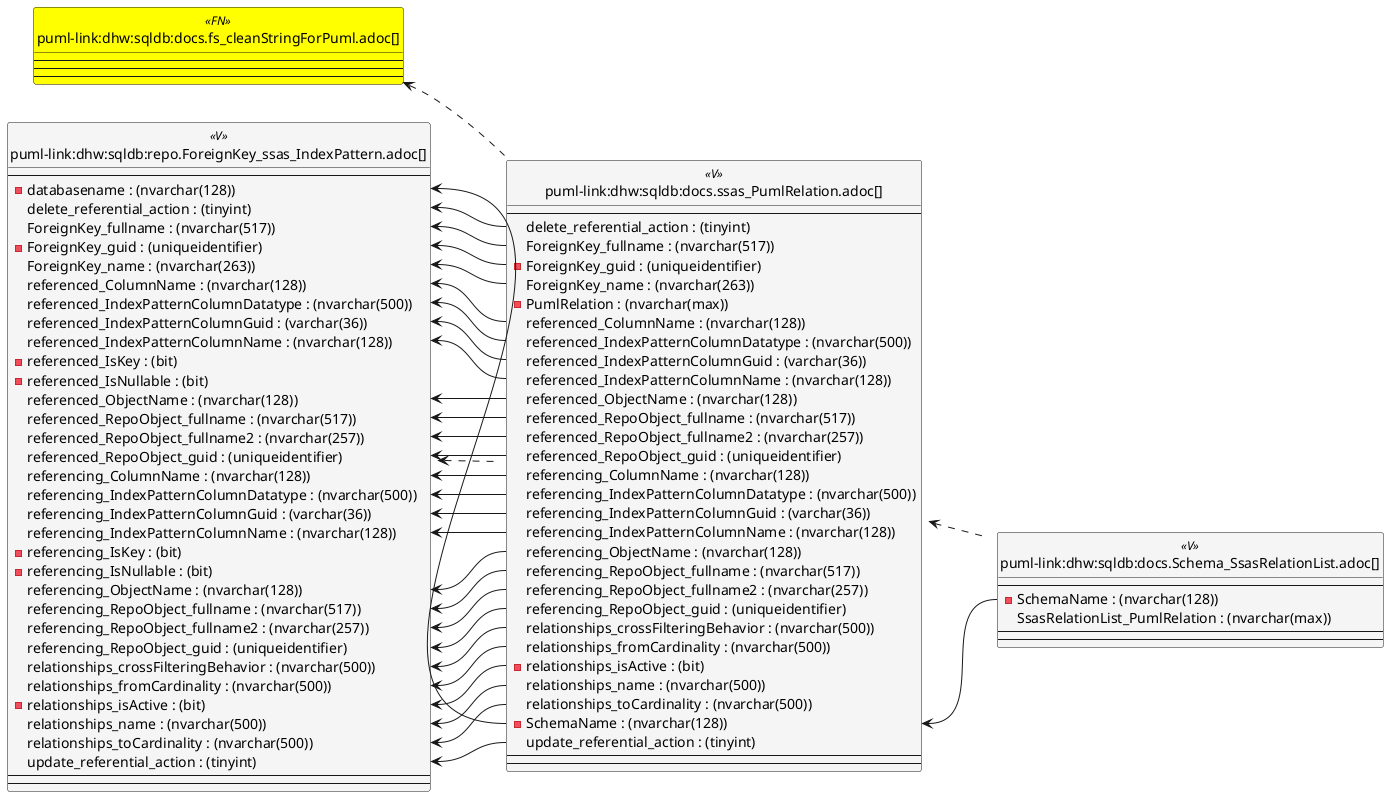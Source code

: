 @startuml
left to right direction
'top to bottom direction
hide circle
'avoide "." issues:
set namespaceSeparator none


skinparam class {
  BackgroundColor White
  BackgroundColor<<FN>> Yellow
  BackgroundColor<<FS>> Yellow
  BackgroundColor<<FT>> LightGray
  BackgroundColor<<IF>> Yellow
  BackgroundColor<<IS>> Yellow
  BackgroundColor<<P>> Aqua
  BackgroundColor<<PC>> Aqua
  BackgroundColor<<SN>> Yellow
  BackgroundColor<<SO>> SlateBlue
  BackgroundColor<<TF>> LightGray
  BackgroundColor<<TR>> Tomato
  BackgroundColor<<U>> White
  BackgroundColor<<V>> WhiteSmoke
  BackgroundColor<<X>> Aqua
  BackgroundColor<<external>> AliceBlue
}


entity "puml-link:dhw:sqldb:docs.fs_cleanStringForPuml.adoc[]" as docs.fs_cleanStringForPuml << FN >> {
  --
  --
  --
}

entity "puml-link:dhw:sqldb:docs.Schema_SsasRelationList.adoc[]" as docs.Schema_SsasRelationList << V >> {
  --
  - SchemaName : (nvarchar(128))
  SsasRelationList_PumlRelation : (nvarchar(max))
  --
  --
}

entity "puml-link:dhw:sqldb:docs.ssas_PumlRelation.adoc[]" as docs.ssas_PumlRelation << V >> {
  --
  delete_referential_action : (tinyint)
  ForeignKey_fullname : (nvarchar(517))
  - ForeignKey_guid : (uniqueidentifier)
  ForeignKey_name : (nvarchar(263))
  - PumlRelation : (nvarchar(max))
  referenced_ColumnName : (nvarchar(128))
  referenced_IndexPatternColumnDatatype : (nvarchar(500))
  referenced_IndexPatternColumnGuid : (varchar(36))
  referenced_IndexPatternColumnName : (nvarchar(128))
  referenced_ObjectName : (nvarchar(128))
  referenced_RepoObject_fullname : (nvarchar(517))
  referenced_RepoObject_fullname2 : (nvarchar(257))
  referenced_RepoObject_guid : (uniqueidentifier)
  referencing_ColumnName : (nvarchar(128))
  referencing_IndexPatternColumnDatatype : (nvarchar(500))
  referencing_IndexPatternColumnGuid : (varchar(36))
  referencing_IndexPatternColumnName : (nvarchar(128))
  referencing_ObjectName : (nvarchar(128))
  referencing_RepoObject_fullname : (nvarchar(517))
  referencing_RepoObject_fullname2 : (nvarchar(257))
  referencing_RepoObject_guid : (uniqueidentifier)
  relationships_crossFilteringBehavior : (nvarchar(500))
  relationships_fromCardinality : (nvarchar(500))
  - relationships_isActive : (bit)
  relationships_name : (nvarchar(500))
  relationships_toCardinality : (nvarchar(500))
  - SchemaName : (nvarchar(128))
  update_referential_action : (tinyint)
  --
  --
}

entity "puml-link:dhw:sqldb:repo.ForeignKey_ssas_IndexPattern.adoc[]" as repo.ForeignKey_ssas_IndexPattern << V >> {
  --
  - databasename : (nvarchar(128))
  delete_referential_action : (tinyint)
  ForeignKey_fullname : (nvarchar(517))
  - ForeignKey_guid : (uniqueidentifier)
  ForeignKey_name : (nvarchar(263))
  referenced_ColumnName : (nvarchar(128))
  referenced_IndexPatternColumnDatatype : (nvarchar(500))
  referenced_IndexPatternColumnGuid : (varchar(36))
  referenced_IndexPatternColumnName : (nvarchar(128))
  - referenced_IsKey : (bit)
  - referenced_IsNullable : (bit)
  referenced_ObjectName : (nvarchar(128))
  referenced_RepoObject_fullname : (nvarchar(517))
  referenced_RepoObject_fullname2 : (nvarchar(257))
  referenced_RepoObject_guid : (uniqueidentifier)
  referencing_ColumnName : (nvarchar(128))
  referencing_IndexPatternColumnDatatype : (nvarchar(500))
  referencing_IndexPatternColumnGuid : (varchar(36))
  referencing_IndexPatternColumnName : (nvarchar(128))
  - referencing_IsKey : (bit)
  - referencing_IsNullable : (bit)
  referencing_ObjectName : (nvarchar(128))
  referencing_RepoObject_fullname : (nvarchar(517))
  referencing_RepoObject_fullname2 : (nvarchar(257))
  referencing_RepoObject_guid : (uniqueidentifier)
  relationships_crossFilteringBehavior : (nvarchar(500))
  relationships_fromCardinality : (nvarchar(500))
  - relationships_isActive : (bit)
  relationships_name : (nvarchar(500))
  relationships_toCardinality : (nvarchar(500))
  update_referential_action : (tinyint)
  --
  --
}

docs.fs_cleanStringForPuml <.. docs.ssas_PumlRelation
docs.ssas_PumlRelation <.. docs.Schema_SsasRelationList
repo.ForeignKey_ssas_IndexPattern <.. docs.ssas_PumlRelation
"docs.ssas_PumlRelation::SchemaName" <-- "docs.Schema_SsasRelationList::SchemaName"
"repo.ForeignKey_ssas_IndexPattern::databasename" <-- "docs.ssas_PumlRelation::SchemaName"
"repo.ForeignKey_ssas_IndexPattern::delete_referential_action" <-- "docs.ssas_PumlRelation::delete_referential_action"
"repo.ForeignKey_ssas_IndexPattern::ForeignKey_fullname" <-- "docs.ssas_PumlRelation::ForeignKey_fullname"
"repo.ForeignKey_ssas_IndexPattern::ForeignKey_guid" <-- "docs.ssas_PumlRelation::ForeignKey_guid"
"repo.ForeignKey_ssas_IndexPattern::ForeignKey_name" <-- "docs.ssas_PumlRelation::ForeignKey_name"
"repo.ForeignKey_ssas_IndexPattern::referenced_ColumnName" <-- "docs.ssas_PumlRelation::referenced_ColumnName"
"repo.ForeignKey_ssas_IndexPattern::referenced_IndexPatternColumnDatatype" <-- "docs.ssas_PumlRelation::referenced_IndexPatternColumnDatatype"
"repo.ForeignKey_ssas_IndexPattern::referenced_IndexPatternColumnGuid" <-- "docs.ssas_PumlRelation::referenced_IndexPatternColumnGuid"
"repo.ForeignKey_ssas_IndexPattern::referenced_IndexPatternColumnName" <-- "docs.ssas_PumlRelation::referenced_IndexPatternColumnName"
"repo.ForeignKey_ssas_IndexPattern::referenced_ObjectName" <-- "docs.ssas_PumlRelation::referenced_ObjectName"
"repo.ForeignKey_ssas_IndexPattern::referenced_RepoObject_fullname" <-- "docs.ssas_PumlRelation::referenced_RepoObject_fullname"
"repo.ForeignKey_ssas_IndexPattern::referenced_RepoObject_fullname2" <-- "docs.ssas_PumlRelation::referenced_RepoObject_fullname2"
"repo.ForeignKey_ssas_IndexPattern::referenced_RepoObject_guid" <-- "docs.ssas_PumlRelation::referenced_RepoObject_guid"
"repo.ForeignKey_ssas_IndexPattern::referencing_ColumnName" <-- "docs.ssas_PumlRelation::referencing_ColumnName"
"repo.ForeignKey_ssas_IndexPattern::referencing_IndexPatternColumnDatatype" <-- "docs.ssas_PumlRelation::referencing_IndexPatternColumnDatatype"
"repo.ForeignKey_ssas_IndexPattern::referencing_IndexPatternColumnGuid" <-- "docs.ssas_PumlRelation::referencing_IndexPatternColumnGuid"
"repo.ForeignKey_ssas_IndexPattern::referencing_IndexPatternColumnName" <-- "docs.ssas_PumlRelation::referencing_IndexPatternColumnName"
"repo.ForeignKey_ssas_IndexPattern::referencing_ObjectName" <-- "docs.ssas_PumlRelation::referencing_ObjectName"
"repo.ForeignKey_ssas_IndexPattern::referencing_RepoObject_fullname" <-- "docs.ssas_PumlRelation::referencing_RepoObject_fullname"
"repo.ForeignKey_ssas_IndexPattern::referencing_RepoObject_fullname2" <-- "docs.ssas_PumlRelation::referencing_RepoObject_fullname2"
"repo.ForeignKey_ssas_IndexPattern::referencing_RepoObject_guid" <-- "docs.ssas_PumlRelation::referencing_RepoObject_guid"
"repo.ForeignKey_ssas_IndexPattern::relationships_crossFilteringBehavior" <-- "docs.ssas_PumlRelation::relationships_crossFilteringBehavior"
"repo.ForeignKey_ssas_IndexPattern::relationships_fromCardinality" <-- "docs.ssas_PumlRelation::relationships_fromCardinality"
"repo.ForeignKey_ssas_IndexPattern::relationships_isActive" <-- "docs.ssas_PumlRelation::relationships_isActive"
"repo.ForeignKey_ssas_IndexPattern::relationships_name" <-- "docs.ssas_PumlRelation::relationships_name"
"repo.ForeignKey_ssas_IndexPattern::relationships_toCardinality" <-- "docs.ssas_PumlRelation::relationships_toCardinality"
"repo.ForeignKey_ssas_IndexPattern::update_referential_action" <-- "docs.ssas_PumlRelation::update_referential_action"
@enduml

